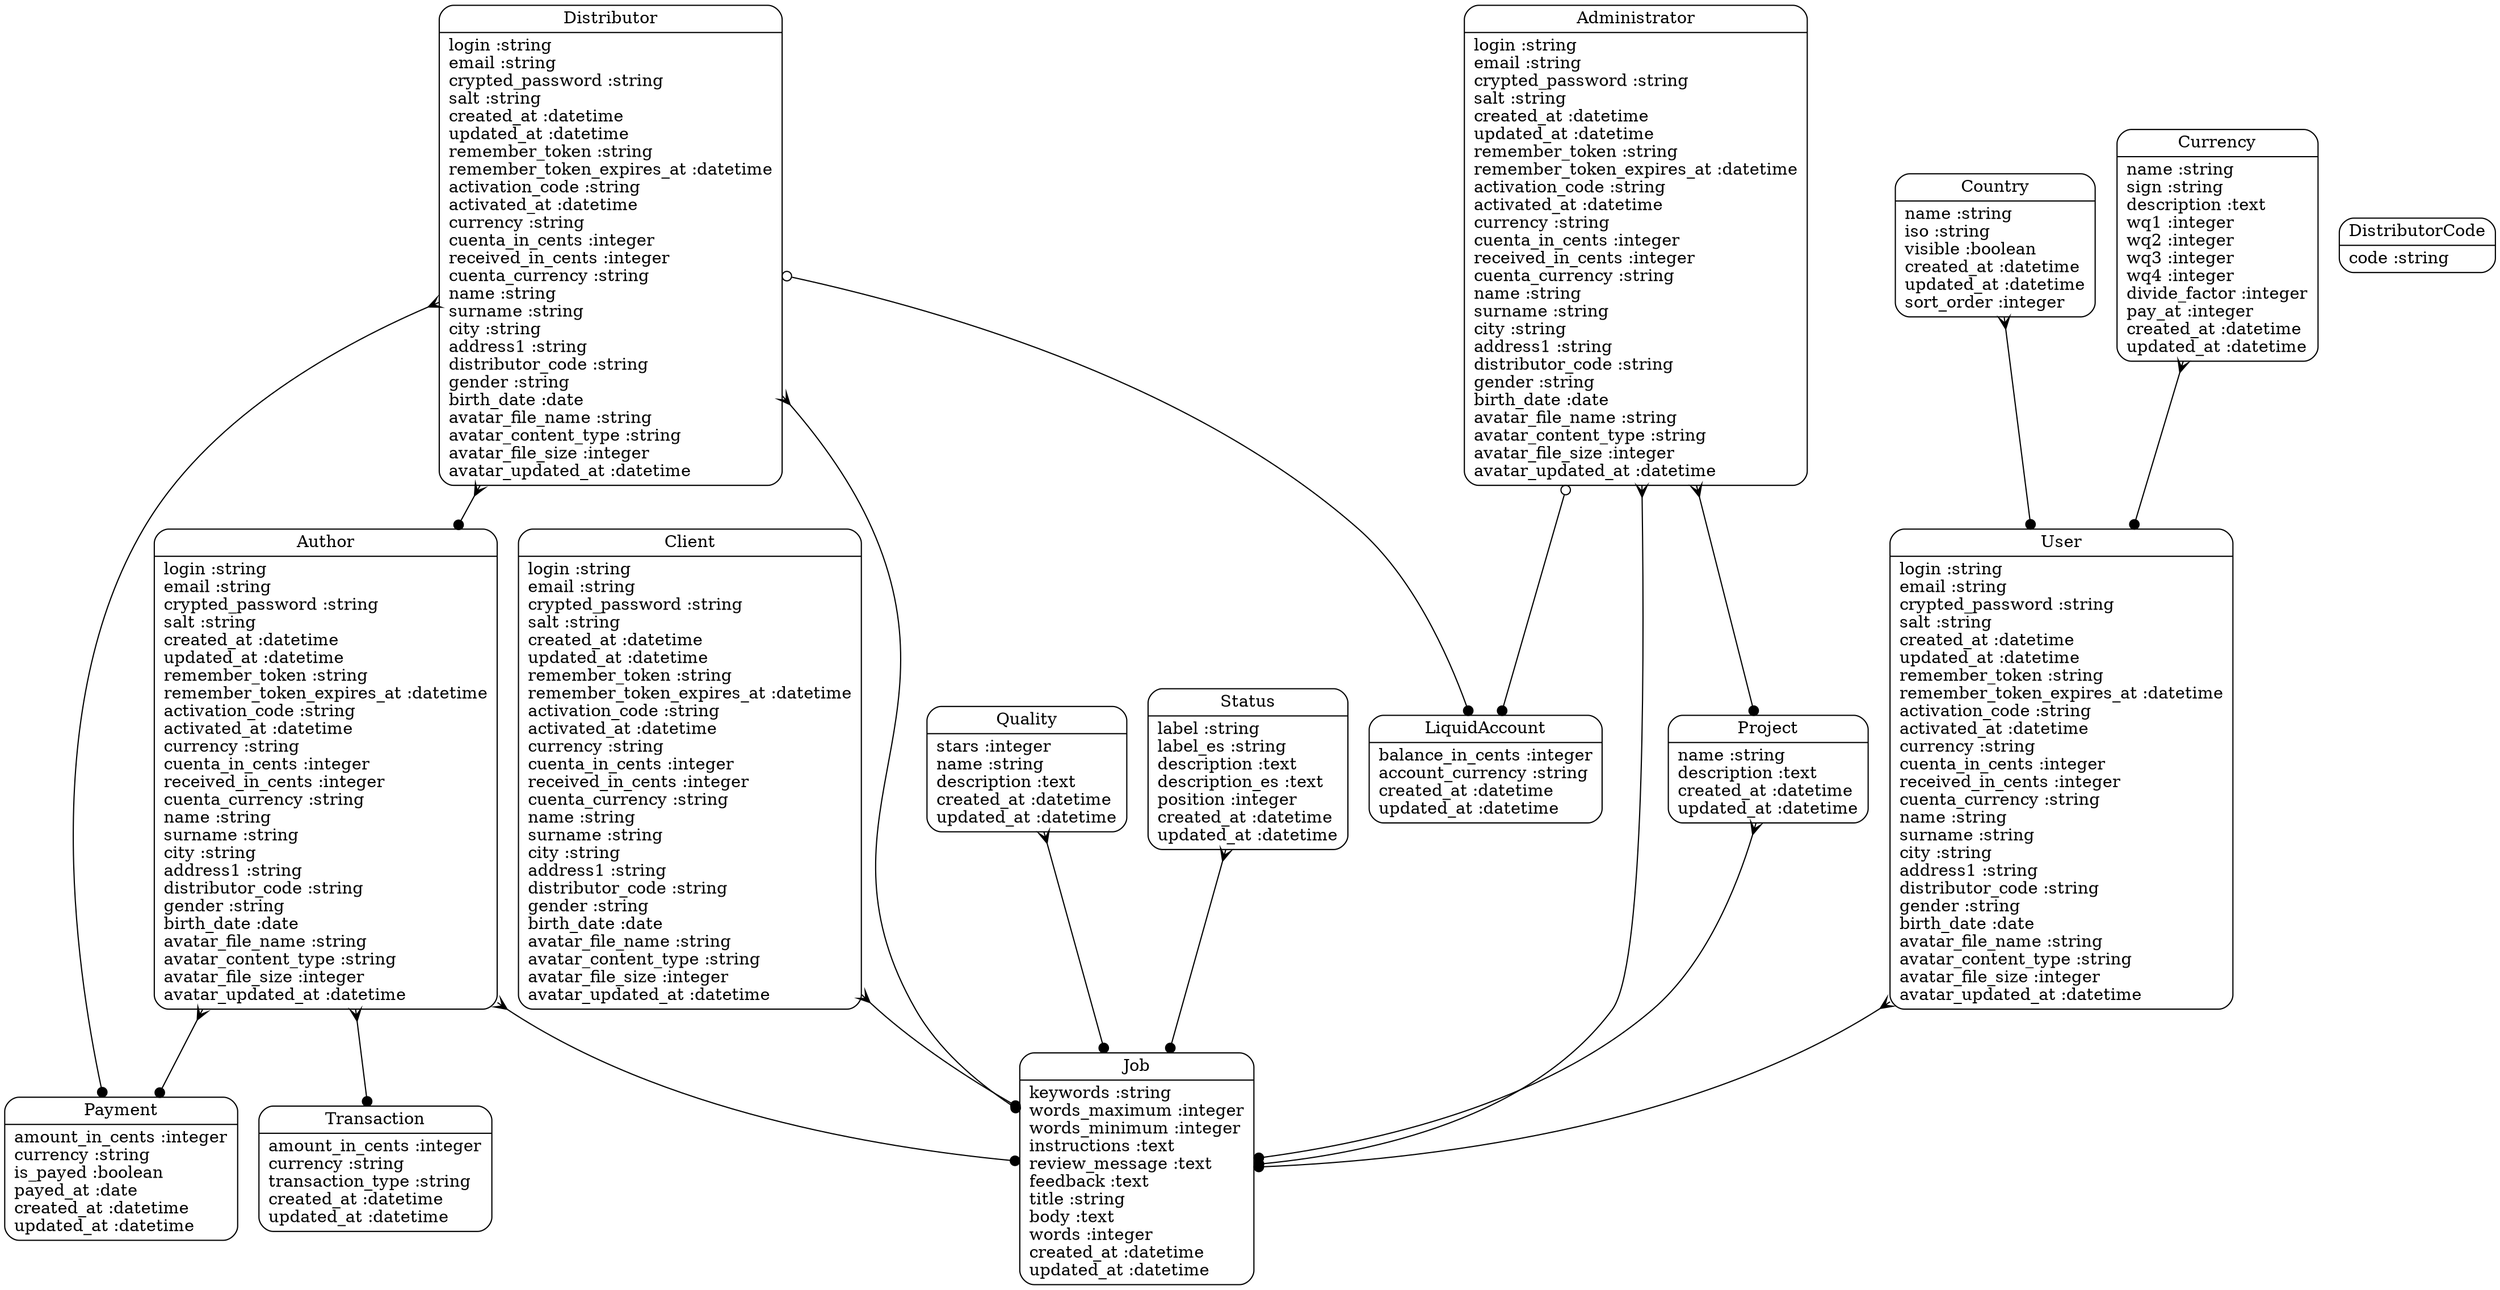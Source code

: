 digraph models_diagram {
	graph[overlap=false, splines=true]
	"Administrator" [shape=Mrecord, label="{Administrator|login :string\lemail :string\lcrypted_password :string\lsalt :string\lcreated_at :datetime\lupdated_at :datetime\lremember_token :string\lremember_token_expires_at :datetime\lactivation_code :string\lactivated_at :datetime\lcurrency :string\lcuenta_in_cents :integer\lreceived_in_cents :integer\lcuenta_currency :string\lname :string\lsurname :string\lcity :string\laddress1 :string\ldistributor_code :string\lgender :string\lbirth_date :date\lavatar_file_name :string\lavatar_content_type :string\lavatar_file_size :integer\lavatar_updated_at :datetime\l}"]
	"Author" [shape=Mrecord, label="{Author|login :string\lemail :string\lcrypted_password :string\lsalt :string\lcreated_at :datetime\lupdated_at :datetime\lremember_token :string\lremember_token_expires_at :datetime\lactivation_code :string\lactivated_at :datetime\lcurrency :string\lcuenta_in_cents :integer\lreceived_in_cents :integer\lcuenta_currency :string\lname :string\lsurname :string\lcity :string\laddress1 :string\ldistributor_code :string\lgender :string\lbirth_date :date\lavatar_file_name :string\lavatar_content_type :string\lavatar_file_size :integer\lavatar_updated_at :datetime\l}"]
	"Client" [shape=Mrecord, label="{Client|login :string\lemail :string\lcrypted_password :string\lsalt :string\lcreated_at :datetime\lupdated_at :datetime\lremember_token :string\lremember_token_expires_at :datetime\lactivation_code :string\lactivated_at :datetime\lcurrency :string\lcuenta_in_cents :integer\lreceived_in_cents :integer\lcuenta_currency :string\lname :string\lsurname :string\lcity :string\laddress1 :string\ldistributor_code :string\lgender :string\lbirth_date :date\lavatar_file_name :string\lavatar_content_type :string\lavatar_file_size :integer\lavatar_updated_at :datetime\l}"]
	"Country" [shape=Mrecord, label="{Country|name :string\liso :string\lvisible :boolean\lcreated_at :datetime\lupdated_at :datetime\lsort_order :integer\l}"]
	"Currency" [shape=Mrecord, label="{Currency|name :string\lsign :string\ldescription :text\lwq1 :integer\lwq2 :integer\lwq3 :integer\lwq4 :integer\ldivide_factor :integer\lpay_at :integer\lcreated_at :datetime\lupdated_at :datetime\l}"]
	"Distributor" [shape=Mrecord, label="{Distributor|login :string\lemail :string\lcrypted_password :string\lsalt :string\lcreated_at :datetime\lupdated_at :datetime\lremember_token :string\lremember_token_expires_at :datetime\lactivation_code :string\lactivated_at :datetime\lcurrency :string\lcuenta_in_cents :integer\lreceived_in_cents :integer\lcuenta_currency :string\lname :string\lsurname :string\lcity :string\laddress1 :string\ldistributor_code :string\lgender :string\lbirth_date :date\lavatar_file_name :string\lavatar_content_type :string\lavatar_file_size :integer\lavatar_updated_at :datetime\l}"]
	"DistributorCode" [shape=Mrecord, label="{DistributorCode|code :string\l}"]
	"Job" [shape=Mrecord, label="{Job|keywords :string\lwords_maximum :integer\lwords_minimum :integer\linstructions :text\lreview_message :text\lfeedback :text\ltitle :string\lbody :text\lwords :integer\lcreated_at :datetime\lupdated_at :datetime\l}"]
	"LiquidAccount" [shape=Mrecord, label="{LiquidAccount|balance_in_cents :integer\laccount_currency :string\lcreated_at :datetime\lupdated_at :datetime\l}"]
	"Payment" [shape=Mrecord, label="{Payment|amount_in_cents :integer\lcurrency :string\lis_payed :boolean\lpayed_at :date\lcreated_at :datetime\lupdated_at :datetime\l}"]
	"Project" [shape=Mrecord, label="{Project|name :string\ldescription :text\lcreated_at :datetime\lupdated_at :datetime\l}"]
	"Quality" [shape=Mrecord, label="{Quality|stars :integer\lname :string\ldescription :text\lcreated_at :datetime\lupdated_at :datetime\l}"]
	"Status" [shape=Mrecord, label="{Status|label :string\llabel_es :string\ldescription :text\ldescription_es :text\lposition :integer\lcreated_at :datetime\lupdated_at :datetime\l}"]
	"Transaction" [shape=Mrecord, label="{Transaction|amount_in_cents :integer\lcurrency :string\ltransaction_type :string\lcreated_at :datetime\lupdated_at :datetime\l}"]
	"User" [shape=Mrecord, label="{User|login :string\lemail :string\lcrypted_password :string\lsalt :string\lcreated_at :datetime\lupdated_at :datetime\lremember_token :string\lremember_token_expires_at :datetime\lactivation_code :string\lactivated_at :datetime\lcurrency :string\lcuenta_in_cents :integer\lreceived_in_cents :integer\lcuenta_currency :string\lname :string\lsurname :string\lcity :string\laddress1 :string\ldistributor_code :string\lgender :string\lbirth_date :date\lavatar_file_name :string\lavatar_content_type :string\lavatar_file_size :integer\lavatar_updated_at :datetime\l}"]
	"Administrator" -> "LiquidAccount" [arrowtail=odot, arrowhead=dot, dir=both]
	"Administrator" -> "Project" [arrowtail=crow, arrowhead=dot, dir=both]
	"Administrator" -> "Job" [arrowtail=crow, arrowhead=dot, dir=both]
	"Author" -> "Payment" [arrowtail=crow, arrowhead=dot, dir=both]
	"Author" -> "Transaction" [arrowtail=crow, arrowhead=dot, dir=both]
	"Author" -> "Job" [arrowtail=crow, arrowhead=dot, dir=both]
	"Client" -> "Job" [arrowtail=crow, arrowhead=dot, dir=both]
	"Country" -> "User" [arrowtail=crow, arrowhead=dot, dir=both]
	"Currency" -> "User" [arrowtail=crow, arrowhead=dot, dir=both]
	"Distributor" -> "Payment" [arrowtail=crow, arrowhead=dot, dir=both]
	"Distributor" -> "LiquidAccount" [arrowtail=odot, arrowhead=dot, dir=both]
	"Distributor" -> "Job" [arrowtail=crow, arrowhead=dot, dir=both]
	"Distributor" -> "Author" [arrowtail=crow, arrowhead=dot, dir=both]
	"Project" -> "Job" [arrowtail=crow, arrowhead=dot, dir=both]
	"Quality" -> "Job" [arrowtail=crow, arrowhead=dot, dir=both]
	"Status" -> "Job" [arrowtail=crow, arrowhead=dot, dir=both]
	"User" -> "Job" [arrowtail=crow, arrowhead=dot, dir=both]
}
